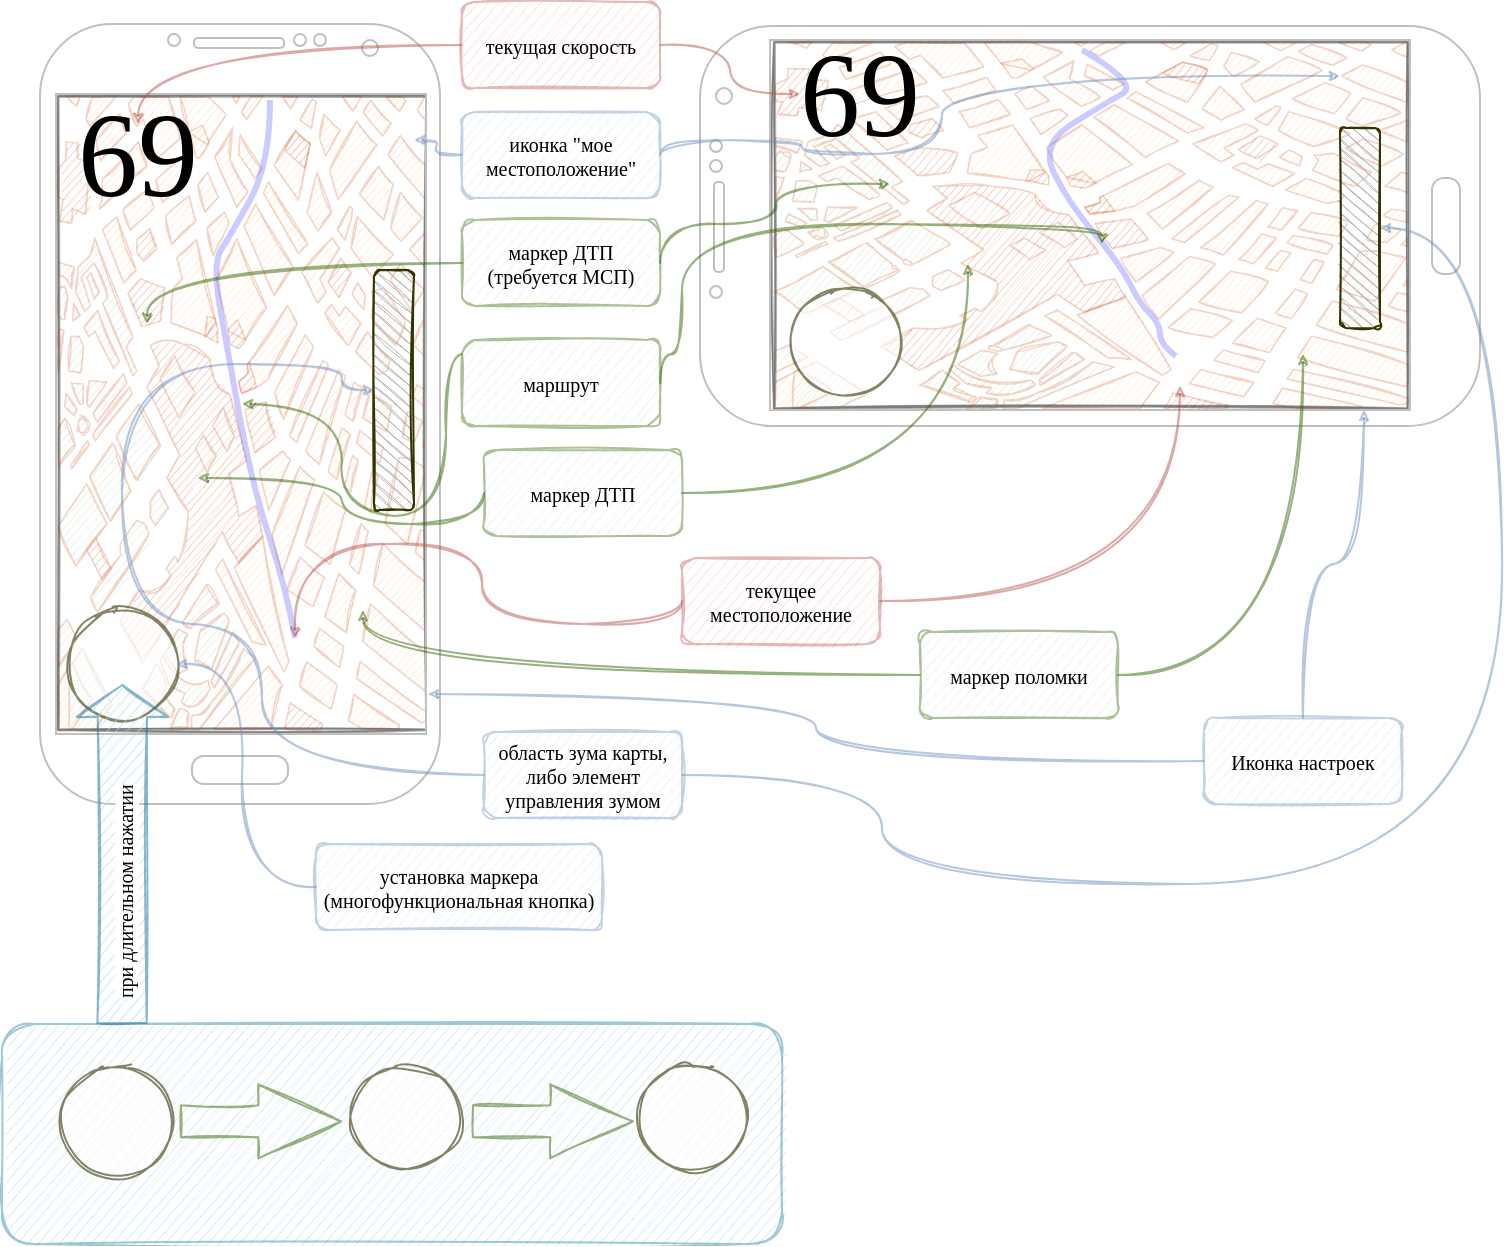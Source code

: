 <mxfile version="20.4.2" type="github">
  <diagram id="QHVrxJFRXrvULvgmnxff" name="Страница 1">
    <mxGraphModel dx="1018" dy="633" grid="1" gridSize="10" guides="1" tooltips="1" connect="1" arrows="1" fold="1" page="1" pageScale="1" pageWidth="827" pageHeight="1169" math="0" shadow="0">
      <root>
        <mxCell id="0" />
        <mxCell id="1" parent="0" />
        <mxCell id="k3diRSCtVvgtM6xp0gNi-108" value="" style="rounded=1;whiteSpace=wrap;html=1;shadow=0;glass=0;labelBackgroundColor=none;labelBorderColor=none;sketch=1;fillStyle=hachure;strokeColor=#10739e;strokeWidth=1;fontFamily=Tahoma;fontSize=10;fillColor=#b1ddf0;opacity=40;" vertex="1" parent="1">
          <mxGeometry x="40" y="540" width="390" height="110" as="geometry" />
        </mxCell>
        <mxCell id="k3diRSCtVvgtM6xp0gNi-27" value="" style="verticalLabelPosition=bottom;shadow=0;dashed=0;align=center;html=1;verticalAlign=top;strokeWidth=1;shape=mxgraph.mockup.misc.map;glass=0;labelBackgroundColor=none;labelBorderColor=none;sketch=1;strokeColor=#333300;fontSize=60;fillColor=#E6E6E6;opacity=30;rotation=0;" vertex="1" parent="1">
          <mxGeometry x="426" y="49" width="318" height="184" as="geometry" />
        </mxCell>
        <mxCell id="k3diRSCtVvgtM6xp0gNi-18" value="" style="verticalLabelPosition=bottom;shadow=0;dashed=0;align=center;html=1;verticalAlign=top;strokeWidth=1;shape=mxgraph.mockup.misc.map;glass=0;labelBackgroundColor=none;labelBorderColor=none;sketch=1;strokeColor=#333300;fontSize=60;fillColor=#E6E6E6;opacity=30;" vertex="1" parent="1">
          <mxGeometry x="68" y="76" width="185" height="318" as="geometry" />
        </mxCell>
        <mxCell id="k3diRSCtVvgtM6xp0gNi-4" value="" style="verticalLabelPosition=bottom;verticalAlign=top;html=1;shadow=0;dashed=0;strokeWidth=1;shape=mxgraph.android.phone2;strokeColor=#c0c0c0;" vertex="1" parent="1">
          <mxGeometry x="59" y="40" width="200" height="390" as="geometry" />
        </mxCell>
        <mxCell id="k3diRSCtVvgtM6xp0gNi-9" value="69" style="text;html=1;strokeColor=none;fillColor=none;align=center;verticalAlign=middle;whiteSpace=wrap;rounded=0;shadow=0;strokeWidth=1;sketch=0;fontSize=60;labelBackgroundColor=none;labelBorderColor=none;fontFamily=Tahoma;" vertex="1" parent="1">
          <mxGeometry x="78" y="90" width="60" height="30" as="geometry" />
        </mxCell>
        <mxCell id="k3diRSCtVvgtM6xp0gNi-13" value="" style="shape=image;html=1;verticalAlign=top;verticalLabelPosition=bottom;labelBackgroundColor=#ffffff;imageAspect=0;aspect=fixed;image=https://cdn4.iconfinder.com/data/icons/essential-app-2/16/location-service-place-gps-128.png;shadow=0;labelBorderColor=none;sketch=0;strokeColor=#333300;strokeWidth=1;fontSize=60;fillColor=none;fontColor=default;imageBackground=none;imageBorder=none;" vertex="1" parent="1">
          <mxGeometry x="226" y="88" width="20" height="20" as="geometry" />
        </mxCell>
        <mxCell id="k3diRSCtVvgtM6xp0gNi-17" value="" style="rounded=1;whiteSpace=wrap;html=1;shadow=0;labelBackgroundColor=none;labelBorderColor=none;sketch=1;strokeColor=#333300;strokeWidth=1;fontSize=60;fillColor=#B3B3B3;rotation=90;glass=0;" vertex="1" parent="1">
          <mxGeometry x="176" y="213" width="120" height="20" as="geometry" />
        </mxCell>
        <mxCell id="k3diRSCtVvgtM6xp0gNi-20" value="" style="group;fillColor=none;" vertex="1" connectable="0" parent="1">
          <mxGeometry x="73" y="333" width="56" height="54" as="geometry" />
        </mxCell>
        <mxCell id="k3diRSCtVvgtM6xp0gNi-12" value="" style="ellipse;whiteSpace=wrap;html=1;aspect=fixed;shadow=0;sketch=1;strokeColor=#333300;strokeWidth=1;fillColor=default;opacity=60;" vertex="1" parent="k3diRSCtVvgtM6xp0gNi-20">
          <mxGeometry width="54" height="54" as="geometry" />
        </mxCell>
        <mxCell id="k3diRSCtVvgtM6xp0gNi-15" value="" style="shape=image;html=1;verticalAlign=top;verticalLabelPosition=bottom;labelBackgroundColor=#ffffff;imageAspect=0;aspect=fixed;image=https://cdn4.iconfinder.com/data/icons/48-bubbles/48/38.Location-Pin-128.png;shadow=0;labelBorderColor=none;sketch=1;strokeColor=#333300;strokeWidth=1;fontSize=60;fillColor=none;" vertex="1" parent="k3diRSCtVvgtM6xp0gNi-20">
          <mxGeometry x="8.8" y="8.486" width="37.029" height="37.029" as="geometry" />
        </mxCell>
        <mxCell id="k3diRSCtVvgtM6xp0gNi-24" value="" style="shape=image;html=1;verticalAlign=top;verticalLabelPosition=bottom;labelBackgroundColor=#ffffff;imageAspect=0;aspect=fixed;image=https://cdn4.iconfinder.com/data/icons/essentials-72/24/025_-_Location-128.png;shadow=0;glass=0;labelBorderColor=none;sketch=1;strokeColor=#333300;strokeWidth=1;fontFamily=Tahoma;fontSize=60;fontColor=default;fillColor=#B3B3B3;opacity=60;" vertex="1" parent="1">
          <mxGeometry x="110" y="253" width="28" height="28" as="geometry" />
        </mxCell>
        <mxCell id="k3diRSCtVvgtM6xp0gNi-25" value="" style="curved=1;endArrow=none;html=1;rounded=0;fontFamily=Tahoma;fontSize=60;fontColor=default;opacity=25;strokeWidth=3;endFill=0;strokeColor=#3333FF;exitX=0;exitY=0;exitDx=0;exitDy=0;" edge="1" parent="1" source="k3diRSCtVvgtM6xp0gNi-26">
          <mxGeometry width="50" height="50" relative="1" as="geometry">
            <mxPoint x="187" y="329" as="sourcePoint" />
            <mxPoint x="174" y="78" as="targetPoint" />
            <Array as="points">
              <mxPoint x="182" y="322" />
              <mxPoint x="165" y="270" />
              <mxPoint x="154" y="210" />
              <mxPoint x="145" y="160" />
              <mxPoint x="154" y="146" />
              <mxPoint x="174" y="110" />
            </Array>
          </mxGeometry>
        </mxCell>
        <mxCell id="k3diRSCtVvgtM6xp0gNi-26" value="" style="shape=image;html=1;verticalAlign=top;verticalLabelPosition=bottom;labelBackgroundColor=#ffffff;imageAspect=0;aspect=fixed;image=https://cdn4.iconfinder.com/data/icons/essential-app-2/16/location-service-place-gps-128.png;shadow=0;labelBorderColor=none;sketch=0;strokeColor=#333300;strokeWidth=1;fontSize=60;fillColor=none;fontColor=default;imageBackground=none;imageBorder=none;rotation=45;" vertex="1" parent="1">
          <mxGeometry x="179" y="350" width="15" height="15" as="geometry" />
        </mxCell>
        <mxCell id="k3diRSCtVvgtM6xp0gNi-28" value="" style="verticalLabelPosition=bottom;verticalAlign=top;html=1;shadow=0;dashed=0;strokeWidth=1;shape=mxgraph.android.phone2;strokeColor=#c0c0c0;rotation=-90;" vertex="1" parent="1">
          <mxGeometry x="484" y="-54" width="200" height="390" as="geometry" />
        </mxCell>
        <mxCell id="k3diRSCtVvgtM6xp0gNi-30" value="69" style="text;html=1;strokeColor=none;fillColor=none;align=center;verticalAlign=middle;whiteSpace=wrap;rounded=0;shadow=0;strokeWidth=1;sketch=0;fontSize=60;labelBackgroundColor=none;labelBorderColor=none;fontFamily=Tahoma;rotation=0;" vertex="1" parent="1">
          <mxGeometry x="439" y="60" width="60" height="30" as="geometry" />
        </mxCell>
        <mxCell id="k3diRSCtVvgtM6xp0gNi-33" value="" style="shape=image;html=1;verticalAlign=top;verticalLabelPosition=bottom;labelBackgroundColor=#ffffff;imageAspect=0;aspect=fixed;image=https://cdn4.iconfinder.com/data/icons/essential-app-2/16/location-service-place-gps-128.png;shadow=0;labelBorderColor=none;sketch=0;strokeColor=#333300;strokeWidth=1;fontSize=60;fillColor=none;fontColor=default;imageBackground=none;imageBorder=none;rotation=0;" vertex="1" parent="1">
          <mxGeometry x="709" y="56" width="20" height="20" as="geometry" />
        </mxCell>
        <mxCell id="k3diRSCtVvgtM6xp0gNi-34" value="" style="rounded=1;whiteSpace=wrap;html=1;shadow=0;labelBackgroundColor=none;labelBorderColor=none;sketch=1;strokeColor=#333300;strokeWidth=1;fontSize=60;fillColor=#B3B3B3;rotation=90;glass=0;" vertex="1" parent="1">
          <mxGeometry x="669" y="132" width="100" height="20" as="geometry" />
        </mxCell>
        <mxCell id="k3diRSCtVvgtM6xp0gNi-35" value="" style="group;rotation=0;" vertex="1" connectable="0" parent="1">
          <mxGeometry x="435" y="172" width="56" height="54" as="geometry" />
        </mxCell>
        <mxCell id="k3diRSCtVvgtM6xp0gNi-36" value="" style="ellipse;whiteSpace=wrap;html=1;aspect=fixed;shadow=0;sketch=1;strokeColor=#333300;strokeWidth=1;fillColor=default;opacity=60;rotation=0;" vertex="1" parent="k3diRSCtVvgtM6xp0gNi-35">
          <mxGeometry width="54" height="54" as="geometry" />
        </mxCell>
        <mxCell id="k3diRSCtVvgtM6xp0gNi-37" value="" style="shape=image;html=1;verticalAlign=top;verticalLabelPosition=bottom;labelBackgroundColor=#ffffff;imageAspect=0;aspect=fixed;image=https://cdn4.iconfinder.com/data/icons/48-bubbles/48/38.Location-Pin-128.png;shadow=0;labelBorderColor=none;sketch=1;strokeColor=#333300;strokeWidth=1;fontSize=60;fillColor=none;rotation=0;" vertex="1" parent="k3diRSCtVvgtM6xp0gNi-35">
          <mxGeometry x="9" y="8" width="37.029" height="37.029" as="geometry" />
        </mxCell>
        <mxCell id="k3diRSCtVvgtM6xp0gNi-38" value="" style="shape=image;html=1;verticalAlign=top;verticalLabelPosition=bottom;labelBackgroundColor=#ffffff;imageAspect=0;aspect=fixed;image=https://cdn4.iconfinder.com/data/icons/essentials-72/24/025_-_Location-128.png;shadow=0;glass=0;labelBorderColor=none;sketch=1;strokeColor=#333300;strokeWidth=1;fontFamily=Tahoma;fontSize=60;fontColor=default;fillColor=#B3B3B3;opacity=60;rotation=0;" vertex="1" parent="1">
          <mxGeometry x="509" y="144" width="28" height="28" as="geometry" />
        </mxCell>
        <mxCell id="k3diRSCtVvgtM6xp0gNi-39" value="" style="curved=1;endArrow=none;html=1;rounded=0;fontFamily=Tahoma;fontSize=60;fontColor=default;opacity=25;strokeWidth=3;endFill=0;strokeColor=#3333FF;" edge="1" parent="1">
          <mxGeometry width="50" height="50" relative="1" as="geometry">
            <mxPoint x="627" y="206" as="sourcePoint" />
            <mxPoint x="580" y="53" as="targetPoint" />
            <Array as="points">
              <mxPoint x="619" y="200" />
              <mxPoint x="619" y="190" />
              <mxPoint x="609" y="180" />
              <mxPoint x="599" y="160" />
              <mxPoint x="573" y="129" />
              <mxPoint x="559" y="100" />
              <mxPoint x="591" y="80" />
              <mxPoint x="609" y="70" />
            </Array>
          </mxGeometry>
        </mxCell>
        <mxCell id="k3diRSCtVvgtM6xp0gNi-40" value="" style="shape=image;html=1;verticalAlign=top;verticalLabelPosition=bottom;labelBackgroundColor=#ffffff;imageAspect=0;aspect=fixed;image=https://cdn4.iconfinder.com/data/icons/essential-app-2/16/location-service-place-gps-128.png;shadow=0;labelBorderColor=none;sketch=0;strokeColor=#333300;strokeWidth=1;fontSize=60;fillColor=none;fontColor=default;imageBackground=none;imageBorder=none;rotation=30;" vertex="1" parent="1">
          <mxGeometry x="622" y="205" width="15" height="15" as="geometry" />
        </mxCell>
        <mxCell id="k3diRSCtVvgtM6xp0gNi-44" value="" style="shape=image;html=1;verticalAlign=top;verticalLabelPosition=bottom;labelBackgroundColor=#ffffff;imageAspect=0;aspect=fixed;image=https://cdn4.iconfinder.com/data/icons/medical-14/512/7-128.png;shadow=0;glass=0;labelBorderColor=none;sketch=1;strokeColor=#333300;strokeWidth=1;fontFamily=Tahoma;fontSize=60;fontColor=default;fillColor=#B3B3B3;opacity=60;" vertex="1" parent="1">
          <mxGeometry x="101" y="190" width="23" height="23" as="geometry" />
        </mxCell>
        <mxCell id="k3diRSCtVvgtM6xp0gNi-46" value="" style="shape=image;html=1;verticalAlign=top;verticalLabelPosition=bottom;labelBackgroundColor=#ffffff;imageAspect=0;aspect=fixed;image=https://cdn1.iconfinder.com/data/icons/technology-and-hardware-2/200/vector_66_14-128.png;shadow=0;glass=0;labelBorderColor=none;sketch=1;strokeColor=#333300;strokeWidth=1;fontFamily=Tahoma;fontSize=60;fontColor=default;fillColor=#B3B3B3;opacity=60;" vertex="1" parent="1">
          <mxGeometry x="209" y="310" width="23" height="23" as="geometry" />
        </mxCell>
        <mxCell id="k3diRSCtVvgtM6xp0gNi-48" value="" style="shape=image;html=1;verticalAlign=top;verticalLabelPosition=bottom;labelBackgroundColor=#ffffff;imageAspect=0;aspect=fixed;image=https://cdn4.iconfinder.com/data/icons/medical-14/512/7-128.png;shadow=0;glass=0;labelBorderColor=none;sketch=1;strokeColor=#333300;strokeWidth=1;fontFamily=Tahoma;fontSize=60;fontColor=default;fillColor=#B3B3B3;opacity=60;" vertex="1" parent="1">
          <mxGeometry x="484" y="108" width="23" height="23" as="geometry" />
        </mxCell>
        <mxCell id="k3diRSCtVvgtM6xp0gNi-49" value="" style="shape=image;html=1;verticalAlign=top;verticalLabelPosition=bottom;labelBackgroundColor=#ffffff;imageAspect=0;aspect=fixed;image=https://cdn1.iconfinder.com/data/icons/technology-and-hardware-2/200/vector_66_14-128.png;shadow=0;glass=0;labelBorderColor=none;sketch=1;strokeColor=#333300;strokeWidth=1;fontFamily=Tahoma;fontSize=60;fontColor=default;fillColor=#B3B3B3;opacity=60;" vertex="1" parent="1">
          <mxGeometry x="679" y="182" width="23" height="23" as="geometry" />
        </mxCell>
        <mxCell id="k3diRSCtVvgtM6xp0gNi-50" value="" style="shape=image;html=1;verticalAlign=top;verticalLabelPosition=bottom;labelBackgroundColor=#ffffff;imageAspect=0;aspect=fixed;image=https://cdn4.iconfinder.com/data/icons/evil-icons-user-interface/64/setting-128.png;shadow=0;glass=0;labelBorderColor=none;sketch=1;strokeColor=#333300;strokeWidth=1;fontFamily=Tahoma;fontSize=60;fontColor=default;fillColor=#B3B3B3;opacity=60;" vertex="1" parent="1">
          <mxGeometry x="215" y="356" width="38" height="38" as="geometry" />
        </mxCell>
        <mxCell id="k3diRSCtVvgtM6xp0gNi-51" value="" style="shape=image;html=1;verticalAlign=top;verticalLabelPosition=bottom;labelBackgroundColor=#ffffff;imageAspect=0;aspect=fixed;image=https://cdn4.iconfinder.com/data/icons/evil-icons-user-interface/64/setting-128.png;shadow=0;glass=0;labelBorderColor=none;sketch=1;strokeColor=#333300;strokeWidth=1;fontFamily=Tahoma;fontSize=60;fontColor=default;fillColor=#B3B3B3;opacity=60;" vertex="1" parent="1">
          <mxGeometry x="702" y="195" width="38" height="38" as="geometry" />
        </mxCell>
        <mxCell id="k3diRSCtVvgtM6xp0gNi-61" style="edgeStyle=orthogonalEdgeStyle;curved=1;sketch=1;orthogonalLoop=1;jettySize=auto;html=1;strokeColor=#6c8ebf;strokeWidth=1;fontFamily=Tahoma;fontSize=10;fontColor=default;startArrow=none;startFill=0;endArrow=classic;endFill=1;startSize=5;endSize=3;sourcePerimeterSpacing=0;targetPerimeterSpacing=0;opacity=50;fillColor=#dae8fc;" edge="1" parent="1" source="k3diRSCtVvgtM6xp0gNi-59" target="k3diRSCtVvgtM6xp0gNi-51">
          <mxGeometry relative="1" as="geometry" />
        </mxCell>
        <mxCell id="k3diRSCtVvgtM6xp0gNi-62" style="edgeStyle=orthogonalEdgeStyle;curved=1;sketch=1;orthogonalLoop=1;jettySize=auto;html=1;strokeColor=#6c8ebf;strokeWidth=1;fontFamily=Tahoma;fontSize=10;fontColor=default;startArrow=none;startFill=0;endArrow=classic;endFill=1;startSize=5;endSize=3;sourcePerimeterSpacing=0;targetPerimeterSpacing=0;opacity=50;fillColor=#dae8fc;" edge="1" parent="1" source="k3diRSCtVvgtM6xp0gNi-59" target="k3diRSCtVvgtM6xp0gNi-50">
          <mxGeometry relative="1" as="geometry" />
        </mxCell>
        <mxCell id="k3diRSCtVvgtM6xp0gNi-59" value="Иконка настроек" style="rounded=1;whiteSpace=wrap;html=1;shadow=0;glass=0;labelBackgroundColor=none;labelBorderColor=none;sketch=1;fillStyle=hachure;strokeColor=#6c8ebf;strokeWidth=1;fontFamily=Tahoma;fontSize=10;fillColor=#dae8fc;opacity=40;" vertex="1" parent="1">
          <mxGeometry x="641" y="387" width="99" height="43" as="geometry" />
        </mxCell>
        <mxCell id="k3diRSCtVvgtM6xp0gNi-64" style="edgeStyle=orthogonalEdgeStyle;curved=1;sketch=1;orthogonalLoop=1;jettySize=auto;html=1;strokeColor=#336600;strokeWidth=1;fontFamily=Tahoma;fontSize=10;fontColor=default;startArrow=none;startFill=0;endArrow=classic;endFill=1;startSize=5;endSize=3;sourcePerimeterSpacing=0;targetPerimeterSpacing=0;opacity=50;" edge="1" parent="1" source="k3diRSCtVvgtM6xp0gNi-63" target="k3diRSCtVvgtM6xp0gNi-46">
          <mxGeometry relative="1" as="geometry" />
        </mxCell>
        <mxCell id="k3diRSCtVvgtM6xp0gNi-65" style="edgeStyle=orthogonalEdgeStyle;curved=1;sketch=1;orthogonalLoop=1;jettySize=auto;html=1;strokeColor=#336600;strokeWidth=1;fontFamily=Tahoma;fontSize=10;fontColor=default;startArrow=none;startFill=0;endArrow=classic;endFill=1;startSize=5;endSize=3;sourcePerimeterSpacing=0;targetPerimeterSpacing=0;opacity=50;" edge="1" parent="1" source="k3diRSCtVvgtM6xp0gNi-63" target="k3diRSCtVvgtM6xp0gNi-49">
          <mxGeometry relative="1" as="geometry" />
        </mxCell>
        <mxCell id="k3diRSCtVvgtM6xp0gNi-63" value="маркер поломки" style="rounded=1;whiteSpace=wrap;html=1;shadow=0;glass=0;labelBackgroundColor=none;labelBorderColor=none;sketch=1;fillStyle=hachure;strokeColor=#336600;strokeWidth=1;fontFamily=Tahoma;fontSize=10;fontColor=default;fillColor=#E6E6E6;gradientColor=none;opacity=40;" vertex="1" parent="1">
          <mxGeometry x="499" y="344" width="99" height="43" as="geometry" />
        </mxCell>
        <mxCell id="k3diRSCtVvgtM6xp0gNi-67" style="edgeStyle=orthogonalEdgeStyle;curved=1;sketch=1;orthogonalLoop=1;jettySize=auto;html=1;entryX=0.75;entryY=1;entryDx=0;entryDy=0;strokeColor=#b85450;strokeWidth=1;fontFamily=Tahoma;fontSize=10;fontColor=default;startArrow=none;startFill=0;endArrow=classic;endFill=1;startSize=5;endSize=3;sourcePerimeterSpacing=0;targetPerimeterSpacing=0;opacity=50;fillColor=#f8cecc;" edge="1" parent="1" source="k3diRSCtVvgtM6xp0gNi-66" target="k3diRSCtVvgtM6xp0gNi-40">
          <mxGeometry relative="1" as="geometry" />
        </mxCell>
        <mxCell id="k3diRSCtVvgtM6xp0gNi-68" style="edgeStyle=orthogonalEdgeStyle;curved=1;sketch=1;orthogonalLoop=1;jettySize=auto;html=1;entryX=0;entryY=0;entryDx=0;entryDy=0;strokeColor=#b85450;strokeWidth=1;fontFamily=Tahoma;fontSize=10;fontColor=default;startArrow=none;startFill=0;endArrow=classic;endFill=1;startSize=5;endSize=3;sourcePerimeterSpacing=0;targetPerimeterSpacing=0;opacity=50;exitX=0;exitY=0.5;exitDx=0;exitDy=0;fillColor=#f8cecc;" edge="1" parent="1" source="k3diRSCtVvgtM6xp0gNi-66" target="k3diRSCtVvgtM6xp0gNi-26">
          <mxGeometry relative="1" as="geometry">
            <Array as="points">
              <mxPoint x="380" y="340" />
              <mxPoint x="280" y="340" />
              <mxPoint x="280" y="300" />
              <mxPoint x="186" y="300" />
            </Array>
          </mxGeometry>
        </mxCell>
        <mxCell id="k3diRSCtVvgtM6xp0gNi-66" value="текущее местоположение" style="rounded=1;whiteSpace=wrap;html=1;shadow=0;glass=0;labelBackgroundColor=none;labelBorderColor=none;sketch=1;fillStyle=hachure;strokeColor=#b85450;strokeWidth=1;fontFamily=Tahoma;fontSize=10;fillColor=#f8cecc;opacity=40;" vertex="1" parent="1">
          <mxGeometry x="380" y="307" width="99" height="43" as="geometry" />
        </mxCell>
        <mxCell id="k3diRSCtVvgtM6xp0gNi-70" style="edgeStyle=orthogonalEdgeStyle;curved=1;sketch=1;orthogonalLoop=1;jettySize=auto;html=1;strokeColor=#336600;strokeWidth=1;fontFamily=Tahoma;fontSize=10;fontColor=default;startArrow=none;startFill=0;endArrow=classic;endFill=1;startSize=5;endSize=3;sourcePerimeterSpacing=0;targetPerimeterSpacing=0;opacity=50;" edge="1" parent="1" source="k3diRSCtVvgtM6xp0gNi-69">
          <mxGeometry relative="1" as="geometry">
            <mxPoint x="523" y="160" as="targetPoint" />
          </mxGeometry>
        </mxCell>
        <mxCell id="k3diRSCtVvgtM6xp0gNi-71" style="edgeStyle=orthogonalEdgeStyle;curved=1;sketch=1;orthogonalLoop=1;jettySize=auto;html=1;strokeColor=#336600;strokeWidth=1;fontFamily=Tahoma;fontSize=10;fontColor=default;startArrow=none;startFill=0;endArrow=classic;endFill=1;startSize=5;endSize=3;sourcePerimeterSpacing=0;targetPerimeterSpacing=0;opacity=50;exitX=0;exitY=0.5;exitDx=0;exitDy=0;" edge="1" parent="1" source="k3diRSCtVvgtM6xp0gNi-69" target="k3diRSCtVvgtM6xp0gNi-24">
          <mxGeometry relative="1" as="geometry">
            <Array as="points">
              <mxPoint x="281" y="290" />
              <mxPoint x="210" y="290" />
              <mxPoint x="210" y="267" />
            </Array>
          </mxGeometry>
        </mxCell>
        <mxCell id="k3diRSCtVvgtM6xp0gNi-69" value="маркер ДТП" style="rounded=1;whiteSpace=wrap;html=1;shadow=0;glass=0;labelBackgroundColor=none;labelBorderColor=none;sketch=1;fillStyle=hachure;strokeColor=#336600;strokeWidth=1;fontFamily=Tahoma;fontSize=10;fontColor=default;fillColor=#E6E6E6;gradientColor=none;opacity=40;" vertex="1" parent="1">
          <mxGeometry x="281" y="253" width="99" height="43" as="geometry" />
        </mxCell>
        <mxCell id="k3diRSCtVvgtM6xp0gNi-73" style="edgeStyle=orthogonalEdgeStyle;curved=1;sketch=1;orthogonalLoop=1;jettySize=auto;html=1;strokeColor=#336600;strokeWidth=1;fontFamily=Tahoma;fontSize=10;fontColor=default;startArrow=none;startFill=0;endArrow=classic;endFill=1;startSize=5;endSize=3;sourcePerimeterSpacing=0;targetPerimeterSpacing=0;opacity=50;exitX=1;exitY=0.5;exitDx=0;exitDy=0;" edge="1" parent="1" source="k3diRSCtVvgtM6xp0gNi-72">
          <mxGeometry relative="1" as="geometry">
            <mxPoint x="590" y="150" as="targetPoint" />
            <Array as="points">
              <mxPoint x="380" y="205" />
              <mxPoint x="380" y="140" />
              <mxPoint x="590" y="140" />
            </Array>
          </mxGeometry>
        </mxCell>
        <mxCell id="k3diRSCtVvgtM6xp0gNi-74" style="edgeStyle=orthogonalEdgeStyle;curved=1;sketch=1;orthogonalLoop=1;jettySize=auto;html=1;strokeColor=#336600;strokeWidth=1;fontFamily=Tahoma;fontSize=10;fontColor=default;startArrow=none;startFill=0;endArrow=classic;endFill=1;startSize=5;endSize=3;sourcePerimeterSpacing=0;targetPerimeterSpacing=0;opacity=50;" edge="1" parent="1" source="k3diRSCtVvgtM6xp0gNi-72">
          <mxGeometry relative="1" as="geometry">
            <mxPoint x="160.0" y="230" as="targetPoint" />
            <Array as="points">
              <mxPoint x="262" y="205" />
              <mxPoint x="262" y="286" />
              <mxPoint x="210" y="286" />
              <mxPoint x="210" y="230" />
            </Array>
          </mxGeometry>
        </mxCell>
        <mxCell id="k3diRSCtVvgtM6xp0gNi-72" value="маршрут" style="rounded=1;whiteSpace=wrap;html=1;shadow=0;glass=0;labelBackgroundColor=none;labelBorderColor=none;sketch=1;fillStyle=hachure;strokeColor=#336600;strokeWidth=1;fontFamily=Tahoma;fontSize=10;fontColor=default;fillColor=#E6E6E6;gradientColor=none;opacity=40;" vertex="1" parent="1">
          <mxGeometry x="270" y="198" width="99" height="43" as="geometry" />
        </mxCell>
        <mxCell id="k3diRSCtVvgtM6xp0gNi-76" style="edgeStyle=orthogonalEdgeStyle;curved=1;sketch=1;orthogonalLoop=1;jettySize=auto;html=1;strokeColor=#336600;strokeWidth=1;fontFamily=Tahoma;fontSize=10;fontColor=default;startArrow=none;startFill=0;endArrow=classic;endFill=1;startSize=5;endSize=3;sourcePerimeterSpacing=0;targetPerimeterSpacing=0;opacity=50;" edge="1" parent="1" source="k3diRSCtVvgtM6xp0gNi-75" target="k3diRSCtVvgtM6xp0gNi-44">
          <mxGeometry relative="1" as="geometry" />
        </mxCell>
        <mxCell id="k3diRSCtVvgtM6xp0gNi-77" style="edgeStyle=orthogonalEdgeStyle;curved=1;sketch=1;orthogonalLoop=1;jettySize=auto;html=1;strokeColor=#336600;strokeWidth=1;fontFamily=Tahoma;fontSize=10;fontColor=default;startArrow=none;startFill=0;endArrow=classic;endFill=1;startSize=5;endSize=3;sourcePerimeterSpacing=0;targetPerimeterSpacing=0;opacity=50;exitX=1;exitY=0.5;exitDx=0;exitDy=0;" edge="1" parent="1" source="k3diRSCtVvgtM6xp0gNi-75" target="k3diRSCtVvgtM6xp0gNi-48">
          <mxGeometry relative="1" as="geometry">
            <Array as="points">
              <mxPoint x="369" y="140" />
              <mxPoint x="427" y="140" />
              <mxPoint x="427" y="120" />
            </Array>
          </mxGeometry>
        </mxCell>
        <mxCell id="k3diRSCtVvgtM6xp0gNi-75" value="маркер ДТП (требуется МСП)" style="rounded=1;whiteSpace=wrap;html=1;shadow=0;glass=0;labelBackgroundColor=none;labelBorderColor=none;sketch=1;fillStyle=hachure;strokeColor=#336600;strokeWidth=1;fontFamily=Tahoma;fontSize=10;fontColor=default;fillColor=#E6E6E6;gradientColor=none;opacity=40;" vertex="1" parent="1">
          <mxGeometry x="270" y="138" width="99" height="43" as="geometry" />
        </mxCell>
        <mxCell id="k3diRSCtVvgtM6xp0gNi-79" style="edgeStyle=orthogonalEdgeStyle;curved=1;sketch=1;orthogonalLoop=1;jettySize=auto;html=1;strokeColor=#6c8ebf;strokeWidth=1;fontFamily=Tahoma;fontSize=10;fontColor=default;startArrow=none;startFill=0;endArrow=classic;endFill=1;startSize=5;endSize=3;sourcePerimeterSpacing=0;targetPerimeterSpacing=0;opacity=50;fillColor=#dae8fc;" edge="1" parent="1" source="k3diRSCtVvgtM6xp0gNi-78" target="k3diRSCtVvgtM6xp0gNi-13">
          <mxGeometry relative="1" as="geometry">
            <Array as="points">
              <mxPoint x="257" y="106" />
              <mxPoint x="257" y="98" />
            </Array>
          </mxGeometry>
        </mxCell>
        <mxCell id="k3diRSCtVvgtM6xp0gNi-80" style="edgeStyle=orthogonalEdgeStyle;curved=1;sketch=1;orthogonalLoop=1;jettySize=auto;html=1;strokeColor=#6c8ebf;strokeWidth=1;fontFamily=Tahoma;fontSize=10;fontColor=default;startArrow=none;startFill=0;endArrow=classic;endFill=1;startSize=5;endSize=3;sourcePerimeterSpacing=0;targetPerimeterSpacing=0;opacity=50;exitX=1;exitY=0.5;exitDx=0;exitDy=0;fillColor=#dae8fc;" edge="1" parent="1" source="k3diRSCtVvgtM6xp0gNi-78" target="k3diRSCtVvgtM6xp0gNi-33">
          <mxGeometry relative="1" as="geometry">
            <Array as="points">
              <mxPoint x="440" y="98" />
              <mxPoint x="440" y="105" />
              <mxPoint x="510" y="105" />
              <mxPoint x="510" y="66" />
            </Array>
          </mxGeometry>
        </mxCell>
        <mxCell id="k3diRSCtVvgtM6xp0gNi-78" value="иконка &quot;мое местоположение&quot;" style="rounded=1;whiteSpace=wrap;html=1;shadow=0;glass=0;labelBackgroundColor=none;labelBorderColor=none;sketch=1;fillStyle=hachure;strokeColor=#6c8ebf;strokeWidth=1;fontFamily=Tahoma;fontSize=10;fillColor=#dae8fc;opacity=40;" vertex="1" parent="1">
          <mxGeometry x="270" y="84" width="99" height="43" as="geometry" />
        </mxCell>
        <mxCell id="k3diRSCtVvgtM6xp0gNi-82" style="edgeStyle=orthogonalEdgeStyle;curved=1;sketch=1;orthogonalLoop=1;jettySize=auto;html=1;strokeColor=#b85450;strokeWidth=1;fontFamily=Tahoma;fontSize=10;fontColor=default;startArrow=none;startFill=0;endArrow=classic;endFill=1;startSize=5;endSize=3;sourcePerimeterSpacing=0;targetPerimeterSpacing=0;opacity=50;fillColor=#f8cecc;" edge="1" parent="1" source="k3diRSCtVvgtM6xp0gNi-81" target="k3diRSCtVvgtM6xp0gNi-9">
          <mxGeometry relative="1" as="geometry" />
        </mxCell>
        <mxCell id="k3diRSCtVvgtM6xp0gNi-83" style="edgeStyle=orthogonalEdgeStyle;curved=1;sketch=1;orthogonalLoop=1;jettySize=auto;html=1;strokeColor=#b85450;strokeWidth=1;fontFamily=Tahoma;fontSize=10;fontColor=default;startArrow=none;startFill=0;endArrow=classic;endFill=1;startSize=5;endSize=3;sourcePerimeterSpacing=0;targetPerimeterSpacing=0;opacity=50;fillColor=#f8cecc;" edge="1" parent="1" source="k3diRSCtVvgtM6xp0gNi-81" target="k3diRSCtVvgtM6xp0gNi-30">
          <mxGeometry relative="1" as="geometry" />
        </mxCell>
        <mxCell id="k3diRSCtVvgtM6xp0gNi-81" value="текущая скорость" style="rounded=1;whiteSpace=wrap;html=1;shadow=0;glass=0;labelBackgroundColor=none;labelBorderColor=none;sketch=1;fillStyle=hachure;strokeColor=#b85450;strokeWidth=1;fontFamily=Tahoma;fontSize=10;fillColor=#f8cecc;opacity=40;" vertex="1" parent="1">
          <mxGeometry x="270" y="29" width="99" height="43" as="geometry" />
        </mxCell>
        <mxCell id="k3diRSCtVvgtM6xp0gNi-85" style="edgeStyle=orthogonalEdgeStyle;curved=1;sketch=1;orthogonalLoop=1;jettySize=auto;html=1;entryX=0.5;entryY=1;entryDx=0;entryDy=0;strokeColor=#6c8ebf;strokeWidth=1;fontFamily=Tahoma;fontSize=10;fontColor=default;startArrow=none;startFill=0;endArrow=classic;endFill=1;startSize=5;endSize=3;sourcePerimeterSpacing=0;targetPerimeterSpacing=0;opacity=50;exitX=0;exitY=0.5;exitDx=0;exitDy=0;fillColor=#dae8fc;" edge="1" parent="1" source="k3diRSCtVvgtM6xp0gNi-84" target="k3diRSCtVvgtM6xp0gNi-17">
          <mxGeometry relative="1" as="geometry">
            <Array as="points">
              <mxPoint x="170" y="416" />
              <mxPoint x="170" y="340" />
              <mxPoint x="100" y="340" />
              <mxPoint x="100" y="210" />
              <mxPoint x="210" y="210" />
              <mxPoint x="210" y="223" />
            </Array>
          </mxGeometry>
        </mxCell>
        <mxCell id="k3diRSCtVvgtM6xp0gNi-86" style="edgeStyle=orthogonalEdgeStyle;curved=1;sketch=1;orthogonalLoop=1;jettySize=auto;html=1;strokeColor=#6c8ebf;strokeWidth=1;fontFamily=Tahoma;fontSize=10;fontColor=default;startArrow=none;startFill=0;endArrow=classic;endFill=1;startSize=5;endSize=3;sourcePerimeterSpacing=0;targetPerimeterSpacing=0;opacity=50;entryX=0.5;entryY=0;entryDx=0;entryDy=0;fillColor=#dae8fc;" edge="1" parent="1" source="k3diRSCtVvgtM6xp0gNi-84" target="k3diRSCtVvgtM6xp0gNi-34">
          <mxGeometry relative="1" as="geometry">
            <mxPoint x="800" y="180" as="targetPoint" />
            <Array as="points">
              <mxPoint x="480" y="416" />
              <mxPoint x="480" y="470" />
              <mxPoint x="790" y="470" />
              <mxPoint x="790" y="142" />
            </Array>
          </mxGeometry>
        </mxCell>
        <mxCell id="k3diRSCtVvgtM6xp0gNi-84" value="область зума карты, либо элемент управления зумом" style="rounded=1;whiteSpace=wrap;html=1;shadow=0;glass=0;labelBackgroundColor=none;labelBorderColor=none;sketch=1;fillStyle=hachure;strokeColor=#6c8ebf;strokeWidth=1;fontFamily=Tahoma;fontSize=10;fillColor=#dae8fc;opacity=40;" vertex="1" parent="1">
          <mxGeometry x="281" y="394" width="99" height="43" as="geometry" />
        </mxCell>
        <mxCell id="k3diRSCtVvgtM6xp0gNi-89" style="edgeStyle=orthogonalEdgeStyle;curved=1;sketch=1;orthogonalLoop=1;jettySize=auto;html=1;strokeColor=#6c8ebf;strokeWidth=1;fontFamily=Tahoma;fontSize=10;fontColor=default;startArrow=none;startFill=0;endArrow=classic;endFill=1;startSize=5;endSize=3;sourcePerimeterSpacing=0;targetPerimeterSpacing=0;opacity=50;fillColor=#dae8fc;" edge="1" parent="1" source="k3diRSCtVvgtM6xp0gNi-88" target="k3diRSCtVvgtM6xp0gNi-12">
          <mxGeometry relative="1" as="geometry">
            <Array as="points">
              <mxPoint x="160" y="472" />
              <mxPoint x="160" y="360" />
            </Array>
          </mxGeometry>
        </mxCell>
        <mxCell id="k3diRSCtVvgtM6xp0gNi-88" value="установка маркера (многофункциональная кнопка)" style="rounded=1;whiteSpace=wrap;html=1;shadow=0;glass=0;labelBackgroundColor=none;labelBorderColor=none;sketch=1;fillStyle=hachure;strokeColor=#6c8ebf;strokeWidth=1;fontFamily=Tahoma;fontSize=10;fillColor=#dae8fc;opacity=40;" vertex="1" parent="1">
          <mxGeometry x="197" y="450" width="143" height="43" as="geometry" />
        </mxCell>
        <mxCell id="k3diRSCtVvgtM6xp0gNi-90" value="" style="group;rotation=0;" vertex="1" connectable="0" parent="1">
          <mxGeometry x="70" y="562" width="56" height="54" as="geometry" />
        </mxCell>
        <mxCell id="k3diRSCtVvgtM6xp0gNi-91" value="" style="ellipse;whiteSpace=wrap;html=1;aspect=fixed;shadow=0;sketch=1;strokeColor=#333300;strokeWidth=1;fillColor=default;opacity=60;rotation=0;" vertex="1" parent="k3diRSCtVvgtM6xp0gNi-90">
          <mxGeometry width="54" height="54" as="geometry" />
        </mxCell>
        <mxCell id="k3diRSCtVvgtM6xp0gNi-92" value="" style="shape=image;html=1;verticalAlign=top;verticalLabelPosition=bottom;labelBackgroundColor=#ffffff;imageAspect=0;aspect=fixed;image=https://cdn4.iconfinder.com/data/icons/48-bubbles/48/38.Location-Pin-128.png;shadow=0;labelBorderColor=none;sketch=1;strokeColor=#333300;strokeWidth=1;fontSize=60;fillColor=none;rotation=0;" vertex="1" parent="k3diRSCtVvgtM6xp0gNi-90">
          <mxGeometry x="9" y="8" width="37.029" height="37.029" as="geometry" />
        </mxCell>
        <mxCell id="k3diRSCtVvgtM6xp0gNi-96" value="" style="shape=image;html=1;verticalAlign=top;verticalLabelPosition=bottom;labelBackgroundColor=#ffffff;imageAspect=0;aspect=fixed;image=https://cdn0.iconfinder.com/data/icons/google-material-design-3-0/48/ic_touch_app_48px-128.png;shadow=0;glass=0;labelBorderColor=none;sketch=1;fillStyle=hachure;strokeColor=#336600;strokeWidth=1;fontFamily=Tahoma;fontSize=10;fontColor=default;fillColor=#E6E6E6;gradientColor=none;opacity=40;" vertex="1" parent="1">
          <mxGeometry x="62" y="572" width="78" height="78" as="geometry" />
        </mxCell>
        <mxCell id="k3diRSCtVvgtM6xp0gNi-98" value="" style="shape=flexArrow;endArrow=classic;html=1;sketch=1;strokeColor=#336600;strokeWidth=1;fontFamily=Tahoma;fontSize=10;fontColor=default;startSize=5;endSize=13.447;sourcePerimeterSpacing=0;targetPerimeterSpacing=0;opacity=50;curved=1;width=16;" edge="1" parent="1">
          <mxGeometry width="50" height="50" relative="1" as="geometry">
            <mxPoint x="129" y="588.67" as="sourcePoint" />
            <mxPoint x="210" y="588.67" as="targetPoint" />
          </mxGeometry>
        </mxCell>
        <mxCell id="k3diRSCtVvgtM6xp0gNi-105" value="" style="shape=flexArrow;endArrow=classic;html=1;sketch=1;strokeColor=#336600;strokeWidth=1;fontFamily=Tahoma;fontSize=10;fontColor=default;startSize=5;endSize=13.447;sourcePerimeterSpacing=0;targetPerimeterSpacing=0;opacity=50;curved=1;width=16;" edge="1" parent="1">
          <mxGeometry width="50" height="50" relative="1" as="geometry">
            <mxPoint x="275" y="588.67" as="sourcePoint" />
            <mxPoint x="356" y="588.67" as="targetPoint" />
          </mxGeometry>
        </mxCell>
        <mxCell id="k3diRSCtVvgtM6xp0gNi-100" value="" style="ellipse;whiteSpace=wrap;html=1;aspect=fixed;shadow=0;sketch=1;strokeColor=#333300;strokeWidth=1;fillColor=default;opacity=60;rotation=0;" vertex="1" parent="1">
          <mxGeometry x="215" y="560" width="54" height="54" as="geometry" />
        </mxCell>
        <mxCell id="k3diRSCtVvgtM6xp0gNi-103" value="" style="ellipse;whiteSpace=wrap;html=1;aspect=fixed;shadow=0;sketch=1;strokeColor=#333300;strokeWidth=1;fillColor=default;opacity=60;rotation=0;" vertex="1" parent="1">
          <mxGeometry x="358" y="560" width="54" height="54" as="geometry" />
        </mxCell>
        <mxCell id="k3diRSCtVvgtM6xp0gNi-106" value="" style="shape=image;html=1;verticalAlign=top;verticalLabelPosition=bottom;labelBackgroundColor=#ffffff;imageAspect=0;aspect=fixed;image=https://cdn4.iconfinder.com/data/icons/medical-14/512/7-128.png;shadow=0;glass=0;labelBorderColor=none;sketch=1;strokeColor=#333300;strokeWidth=1;fontFamily=Tahoma;fontSize=60;fontColor=default;fillColor=#B3B3B3;opacity=60;" vertex="1" parent="1">
          <mxGeometry x="369" y="569.5" width="33" height="33" as="geometry" />
        </mxCell>
        <mxCell id="k3diRSCtVvgtM6xp0gNi-107" value="" style="shape=image;html=1;verticalAlign=top;verticalLabelPosition=bottom;labelBackgroundColor=#ffffff;imageAspect=0;aspect=fixed;image=https://cdn1.iconfinder.com/data/icons/technology-and-hardware-2/200/vector_66_14-128.png;shadow=0;glass=0;labelBorderColor=none;sketch=1;strokeColor=#333300;strokeWidth=1;fontFamily=Tahoma;fontSize=60;fontColor=default;fillColor=#B3B3B3;opacity=60;" vertex="1" parent="1">
          <mxGeometry x="227" y="573" width="27" height="27" as="geometry" />
        </mxCell>
        <mxCell id="k3diRSCtVvgtM6xp0gNi-109" value="" style="shape=flexArrow;endArrow=classic;html=1;sketch=1;strokeColor=#10739e;strokeWidth=1;fontFamily=Tahoma;fontSize=10;fontColor=default;startSize=5;endSize=5;sourcePerimeterSpacing=0;targetPerimeterSpacing=0;opacity=50;curved=1;width=24.667;fillColor=#b1ddf0;entryX=0.497;entryY=0.77;entryDx=0;entryDy=0;entryPerimeter=0;" edge="1" parent="1" target="k3diRSCtVvgtM6xp0gNi-15">
          <mxGeometry width="50" height="50" relative="1" as="geometry">
            <mxPoint x="100" y="540" as="sourcePoint" />
            <mxPoint x="100" y="450" as="targetPoint" />
          </mxGeometry>
        </mxCell>
        <mxCell id="k3diRSCtVvgtM6xp0gNi-110" value="при длительном нажатии" style="edgeLabel;html=1;align=center;verticalAlign=middle;resizable=0;points=[];fontSize=10;fontFamily=Tahoma;fontColor=default;horizontal=0;" vertex="1" connectable="0" parent="k3diRSCtVvgtM6xp0gNi-109">
          <mxGeometry x="-0.222" y="-1" relative="1" as="geometry">
            <mxPoint as="offset" />
          </mxGeometry>
        </mxCell>
      </root>
    </mxGraphModel>
  </diagram>
</mxfile>
